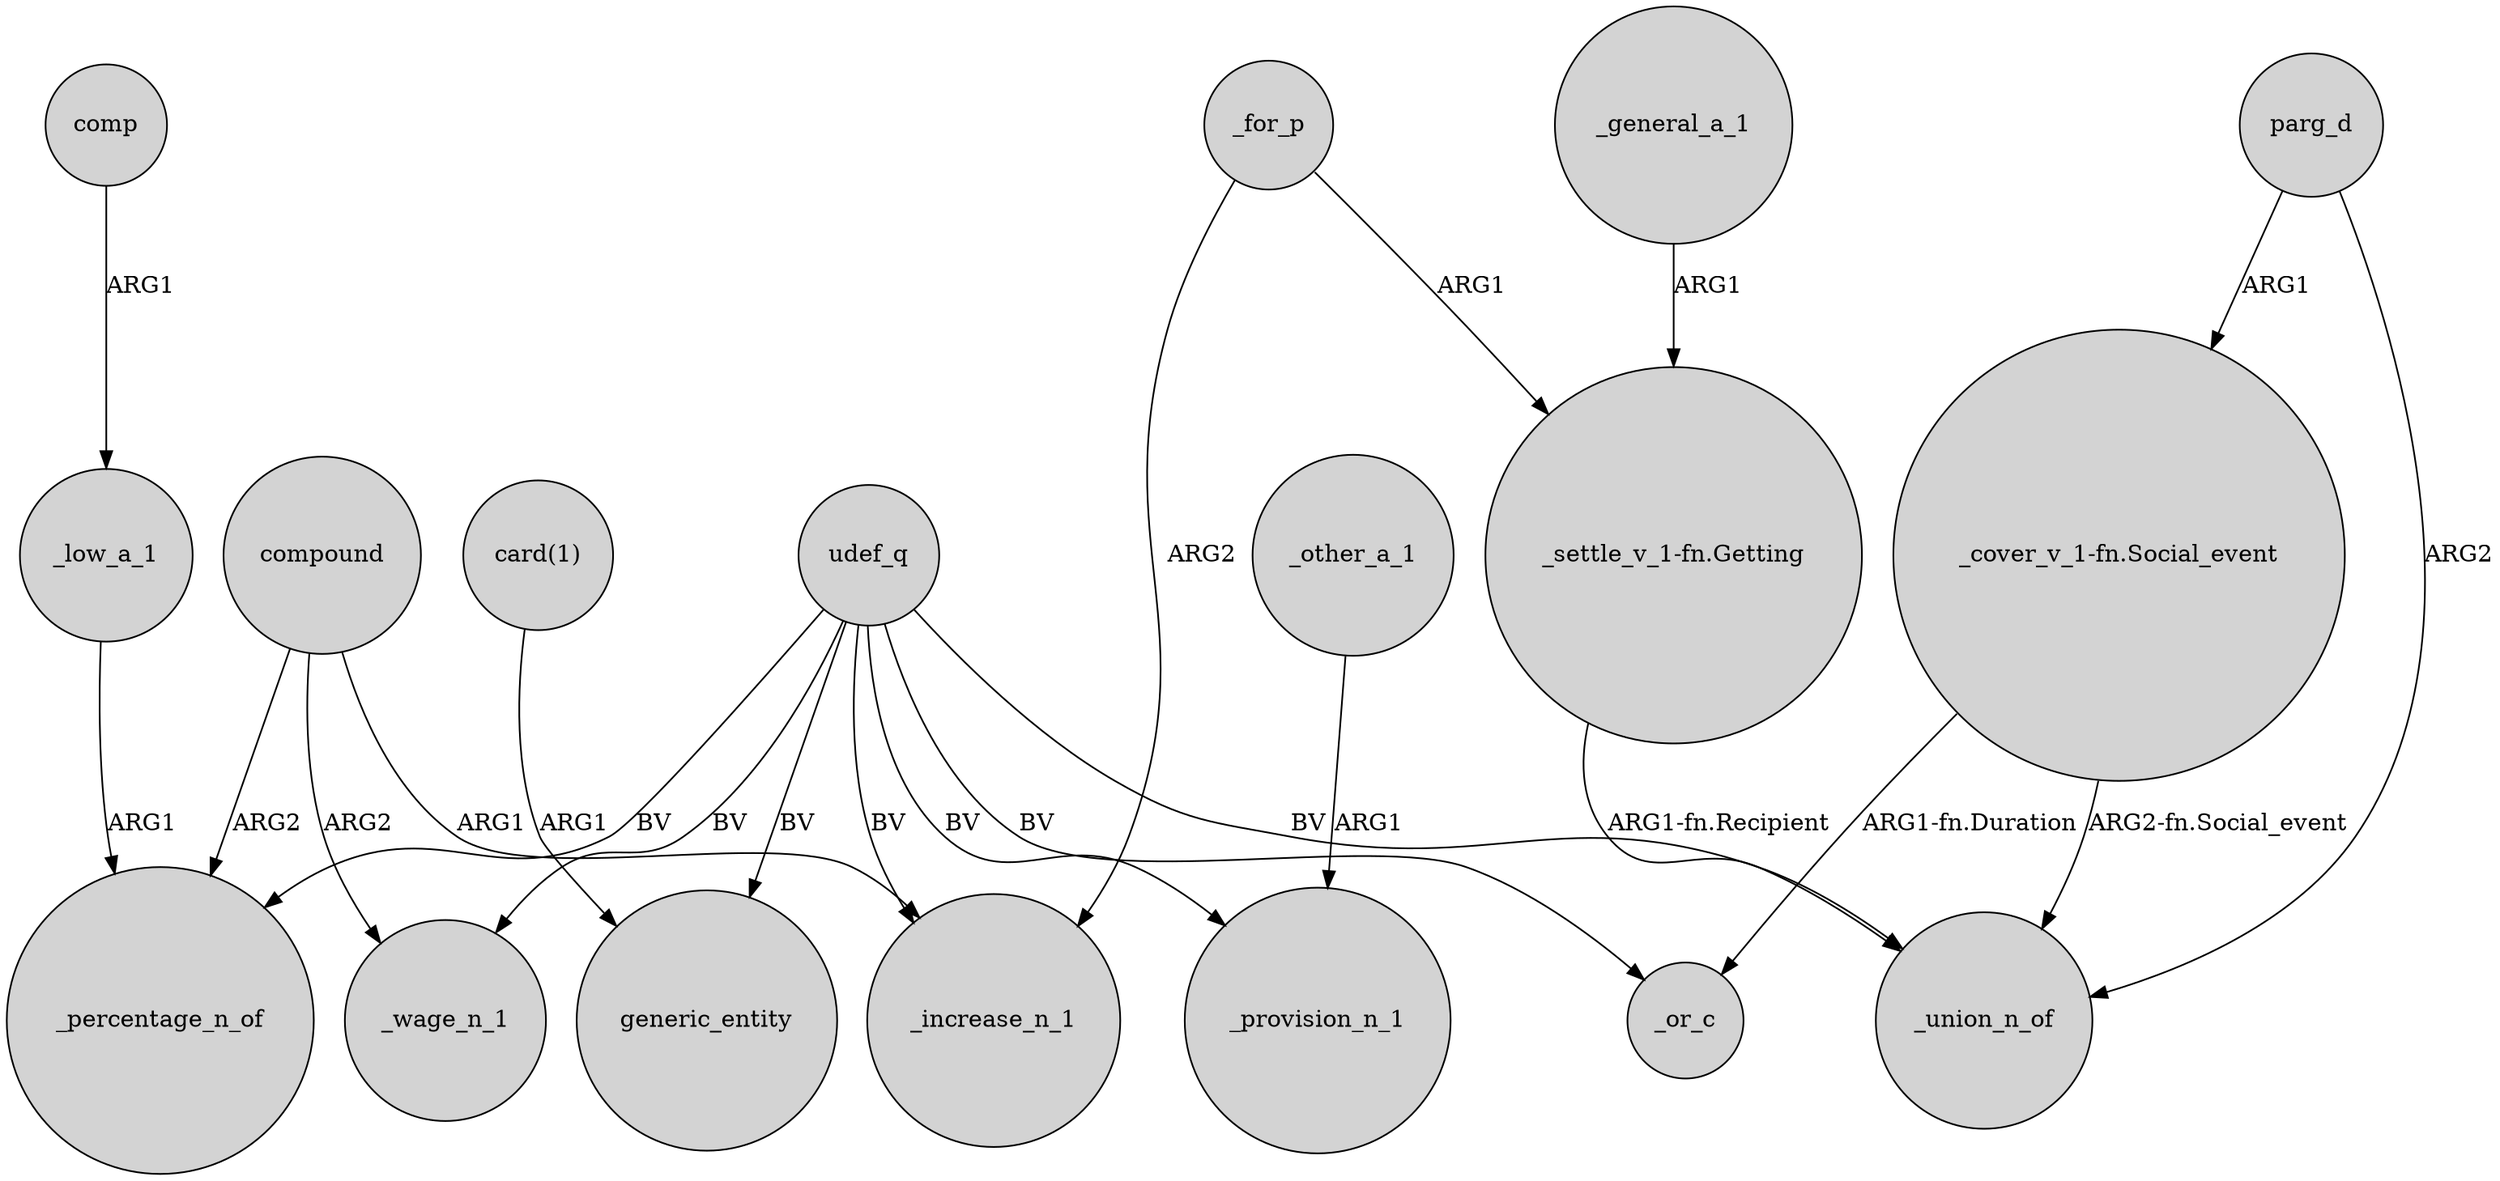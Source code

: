 digraph {
	node [shape=circle style=filled]
	_general_a_1 -> "_settle_v_1-fn.Getting" [label=ARG1]
	"card(1)" -> generic_entity [label=ARG1]
	compound -> _increase_n_1 [label=ARG1]
	comp -> _low_a_1 [label=ARG1]
	_for_p -> "_settle_v_1-fn.Getting" [label=ARG1]
	udef_q -> _increase_n_1 [label=BV]
	udef_q -> _wage_n_1 [label=BV]
	udef_q -> generic_entity [label=BV]
	udef_q -> _union_n_of [label=BV]
	"_cover_v_1-fn.Social_event" -> _or_c [label="ARG1-fn.Duration"]
	udef_q -> _or_c [label=BV]
	parg_d -> "_cover_v_1-fn.Social_event" [label=ARG1]
	udef_q -> _percentage_n_of [label=BV]
	udef_q -> _provision_n_1 [label=BV]
	"_cover_v_1-fn.Social_event" -> _union_n_of [label="ARG2-fn.Social_event"]
	_low_a_1 -> _percentage_n_of [label=ARG1]
	"_settle_v_1-fn.Getting" -> _union_n_of [label="ARG1-fn.Recipient"]
	compound -> _wage_n_1 [label=ARG2]
	parg_d -> _union_n_of [label=ARG2]
	_for_p -> _increase_n_1 [label=ARG2]
	compound -> _percentage_n_of [label=ARG2]
	_other_a_1 -> _provision_n_1 [label=ARG1]
}
